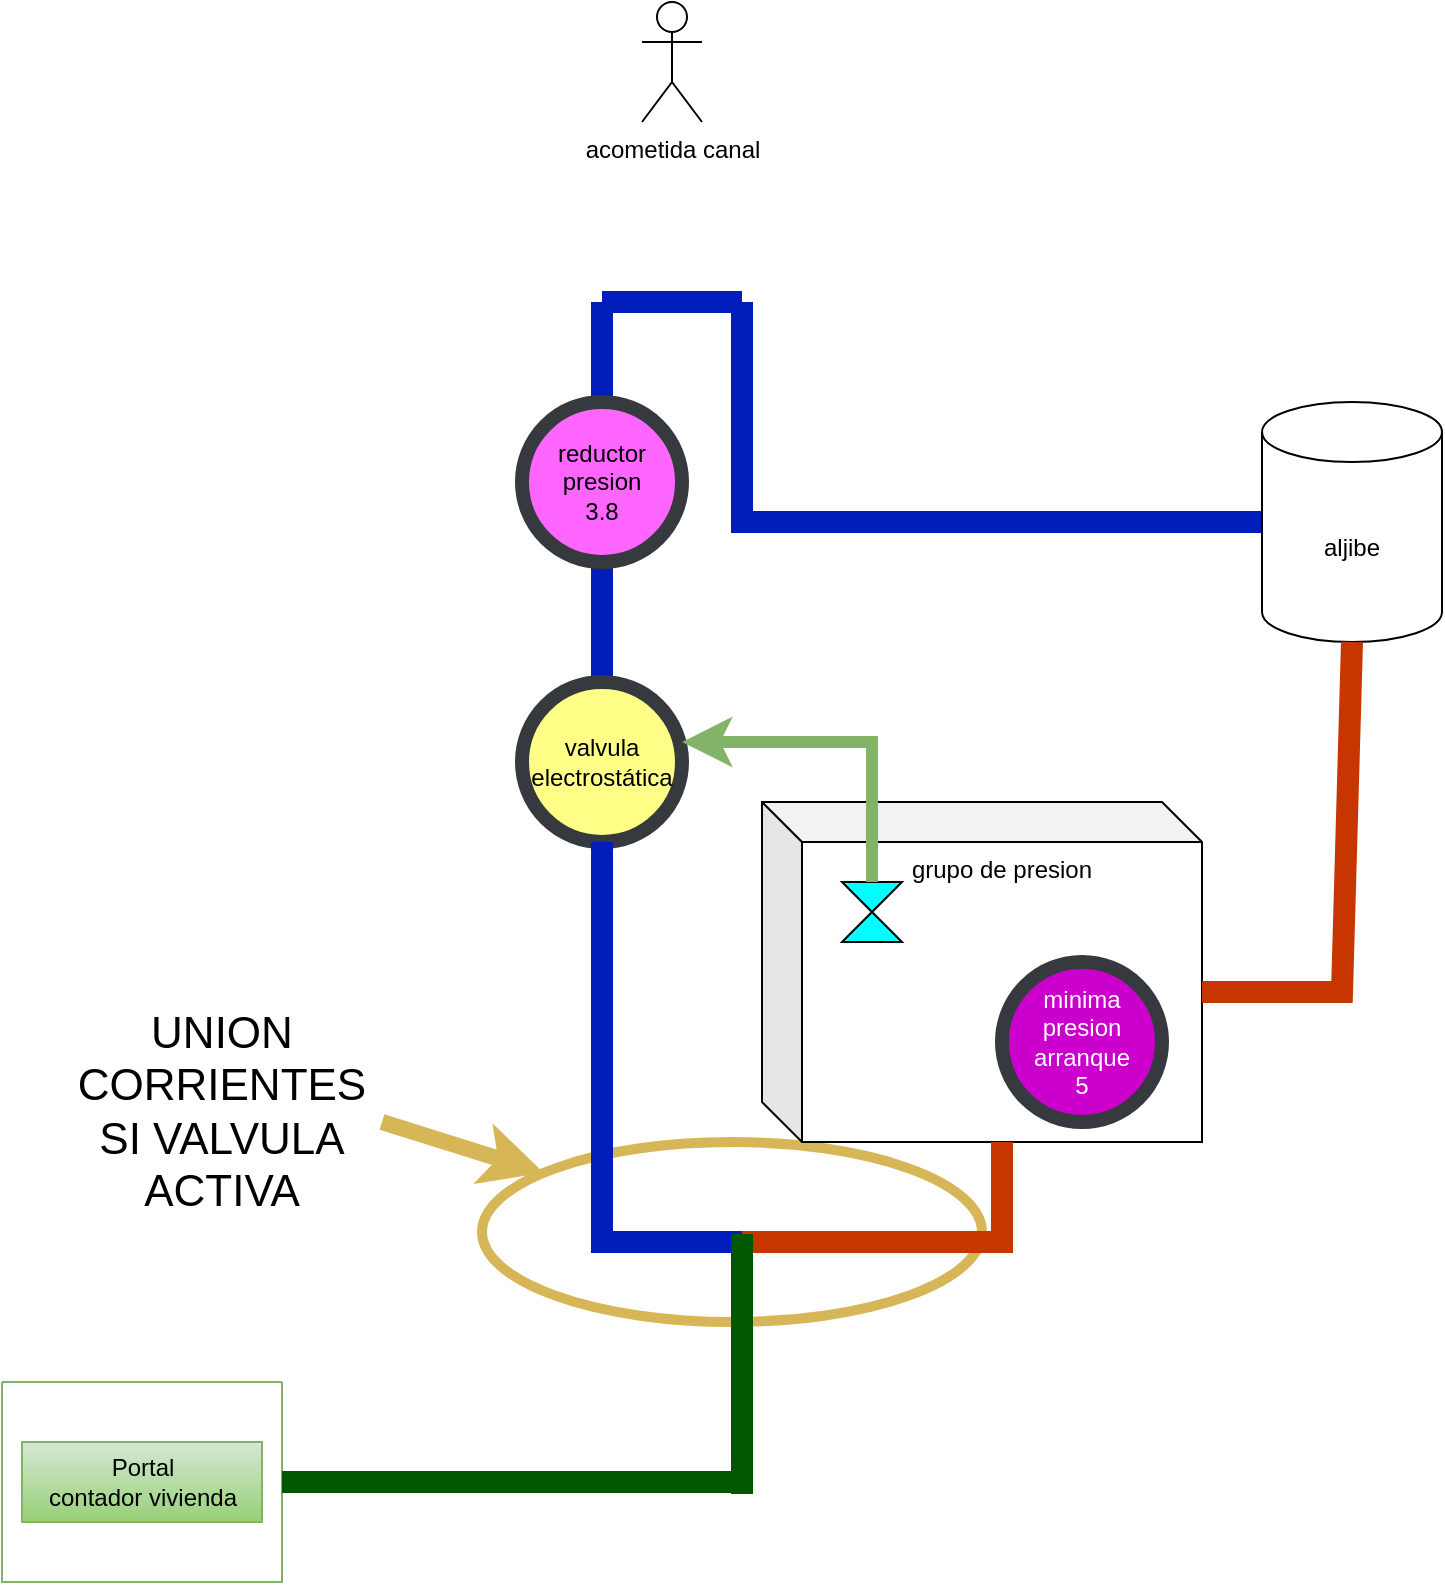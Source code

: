 <mxfile version="21.1.8" type="github">
  <diagram name="Página-1" id="f70GAZWOEkdoJ8vqmtTh">
    <mxGraphModel dx="1434" dy="764" grid="1" gridSize="10" guides="1" tooltips="1" connect="1" arrows="1" fold="1" page="1" pageScale="1" pageWidth="827" pageHeight="1169" math="0" shadow="0">
      <root>
        <mxCell id="0" />
        <mxCell id="1" parent="0" />
        <mxCell id="2pclpQiGbLNcuhrag6q6-33" value="" style="ellipse;whiteSpace=wrap;html=1;fillColor=none;strokeColor=#d6b656;strokeWidth=5;gradientColor=#ffd966;" parent="1" vertex="1">
          <mxGeometry x="330" y="620" width="250" height="90" as="geometry" />
        </mxCell>
        <mxCell id="2pclpQiGbLNcuhrag6q6-1" value="" style="endArrow=none;html=1;rounded=0;strokeWidth=11;fillColor=#0050ef;strokeColor=#001DBC;exitX=0.5;exitY=0;exitDx=0;exitDy=0;entryX=0.5;entryY=1;entryDx=0;entryDy=0;" parent="1" edge="1" target="6dBVptVX1iW7L6WTycLs-11" source="2pclpQiGbLNcuhrag6q6-4">
          <mxGeometry width="50" height="50" relative="1" as="geometry">
            <mxPoint x="400" y="375" as="sourcePoint" />
            <mxPoint x="380" y="330" as="targetPoint" />
          </mxGeometry>
        </mxCell>
        <mxCell id="2pclpQiGbLNcuhrag6q6-2" value="" style="endArrow=none;html=1;rounded=0;strokeWidth=11;exitX=0.5;exitY=0;exitDx=0;exitDy=0;fillColor=#0050ef;strokeColor=#001DBC;targetPerimeterSpacing=11;" parent="1" source="6dBVptVX1iW7L6WTycLs-11" edge="1">
          <mxGeometry width="50" height="50" relative="1" as="geometry">
            <mxPoint x="390" y="360" as="sourcePoint" />
            <mxPoint x="390" y="200" as="targetPoint" />
          </mxGeometry>
        </mxCell>
        <mxCell id="2pclpQiGbLNcuhrag6q6-3" value="" style="endArrow=none;html=1;rounded=0;strokeWidth=11;fillColor=#0050ef;strokeColor=#001DBC;exitX=0;exitY=0.5;exitDx=0;exitDy=0;exitPerimeter=0;" parent="1" edge="1" source="2pclpQiGbLNcuhrag6q6-8">
          <mxGeometry width="50" height="50" relative="1" as="geometry">
            <mxPoint x="460" y="310" as="sourcePoint" />
            <mxPoint x="460" y="200" as="targetPoint" />
            <Array as="points">
              <mxPoint x="460" y="310" />
            </Array>
          </mxGeometry>
        </mxCell>
        <mxCell id="2pclpQiGbLNcuhrag6q6-4" value="valvula electrostática" style="ellipse;whiteSpace=wrap;html=1;fillColor=#ffff88;strokeColor=#36393d;strokeWidth=7;" parent="1" vertex="1">
          <mxGeometry x="350" y="390" width="80" height="80" as="geometry" />
        </mxCell>
        <mxCell id="2pclpQiGbLNcuhrag6q6-8" value="aljibe" style="shape=cylinder3;whiteSpace=wrap;html=1;boundedLbl=1;backgroundOutline=1;size=15;" parent="1" vertex="1">
          <mxGeometry x="720" y="250" width="90" height="120" as="geometry" />
        </mxCell>
        <mxCell id="2pclpQiGbLNcuhrag6q6-10" value="grupo de presion" style="shape=cube;whiteSpace=wrap;html=1;boundedLbl=1;backgroundOutline=1;darkOpacity=0.05;darkOpacity2=0.1;verticalAlign=top;" parent="1" vertex="1">
          <mxGeometry x="470" y="450" width="220" height="170" as="geometry" />
        </mxCell>
        <mxCell id="2pclpQiGbLNcuhrag6q6-12" value="acometida canal&lt;br&gt;" style="shape=umlActor;verticalLabelPosition=bottom;verticalAlign=top;html=1;outlineConnect=0;" parent="1" vertex="1">
          <mxGeometry x="410" y="50" width="30" height="60" as="geometry" />
        </mxCell>
        <mxCell id="2pclpQiGbLNcuhrag6q6-16" value="" style="endArrow=none;html=1;rounded=0;strokeWidth=11;fillColor=#fa6800;strokeColor=#C73500;entryX=0.5;entryY=1;entryDx=0;entryDy=0;entryPerimeter=0;exitX=0;exitY=0;exitDx=220;exitDy=95;exitPerimeter=0;" parent="1" target="2pclpQiGbLNcuhrag6q6-8" edge="1" source="2pclpQiGbLNcuhrag6q6-10">
          <mxGeometry width="50" height="50" relative="1" as="geometry">
            <mxPoint x="680" y="500" as="sourcePoint" />
            <mxPoint x="410" y="690" as="targetPoint" />
            <Array as="points">
              <mxPoint x="760" y="545" />
            </Array>
          </mxGeometry>
        </mxCell>
        <mxCell id="2pclpQiGbLNcuhrag6q6-20" value="" style="endArrow=none;html=1;rounded=0;strokeWidth=11;entryX=0.5;entryY=1;entryDx=0;entryDy=0;fillColor=#0050ef;strokeColor=#001DBC;" parent="1" target="2pclpQiGbLNcuhrag6q6-4" edge="1">
          <mxGeometry width="50" height="50" relative="1" as="geometry">
            <mxPoint x="460" y="670" as="sourcePoint" />
            <mxPoint x="389.5" y="515" as="targetPoint" />
            <Array as="points">
              <mxPoint x="390" y="670" />
            </Array>
          </mxGeometry>
        </mxCell>
        <mxCell id="2pclpQiGbLNcuhrag6q6-25" value="" style="endArrow=none;html=1;rounded=0;strokeWidth=11;fillColor=#fa6800;strokeColor=#C73500;entryX=0;entryY=0;entryDx=120;entryDy=170;entryPerimeter=0;" parent="1" edge="1" target="2pclpQiGbLNcuhrag6q6-10">
          <mxGeometry width="50" height="50" relative="1" as="geometry">
            <mxPoint x="460" y="670" as="sourcePoint" />
            <mxPoint x="544.92" y="630.96" as="targetPoint" />
            <Array as="points">
              <mxPoint x="590" y="670" />
            </Array>
          </mxGeometry>
        </mxCell>
        <mxCell id="2pclpQiGbLNcuhrag6q6-26" value="" style="endArrow=none;html=1;rounded=0;strokeWidth=11;fillColor=#008a00;strokeColor=#005700;" parent="1" edge="1">
          <mxGeometry width="50" height="50" relative="1" as="geometry">
            <mxPoint x="460" y="796" as="sourcePoint" />
            <mxPoint x="460" y="666" as="targetPoint" />
          </mxGeometry>
        </mxCell>
        <mxCell id="2pclpQiGbLNcuhrag6q6-27" value="" style="swimlane;startSize=0;fillColor=#d5e8d4;gradientColor=#97d077;strokeColor=#82b366;" parent="1" vertex="1">
          <mxGeometry x="90" y="740" width="140" height="100" as="geometry" />
        </mxCell>
        <mxCell id="2pclpQiGbLNcuhrag6q6-29" value="Portal&lt;br&gt;contador vivienda" style="text;html=1;align=center;verticalAlign=middle;resizable=0;points=[];autosize=1;strokeColor=#82b366;fillColor=#d5e8d4;gradientColor=#97d077;" parent="2pclpQiGbLNcuhrag6q6-27" vertex="1">
          <mxGeometry x="10" y="30" width="120" height="40" as="geometry" />
        </mxCell>
        <mxCell id="2pclpQiGbLNcuhrag6q6-28" value="" style="endArrow=none;html=1;rounded=0;strokeWidth=11;fillColor=#008a00;strokeColor=#005700;entryX=1;entryY=0.5;entryDx=0;entryDy=0;" parent="1" target="2pclpQiGbLNcuhrag6q6-27" edge="1">
          <mxGeometry width="50" height="50" relative="1" as="geometry">
            <mxPoint x="460" y="790" as="sourcePoint" />
            <mxPoint x="260" y="790" as="targetPoint" />
            <Array as="points">
              <mxPoint x="410" y="790" />
            </Array>
          </mxGeometry>
        </mxCell>
        <mxCell id="2pclpQiGbLNcuhrag6q6-30" value="" style="endArrow=none;html=1;rounded=0;strokeWidth=11;fillColor=#0050ef;strokeColor=#001DBC;" parent="1" edge="1">
          <mxGeometry width="50" height="50" relative="1" as="geometry">
            <mxPoint x="460" y="200" as="sourcePoint" />
            <mxPoint x="390" y="200" as="targetPoint" />
          </mxGeometry>
        </mxCell>
        <mxCell id="2pclpQiGbLNcuhrag6q6-34" value="" style="endArrow=classic;html=1;rounded=0;strokeWidth=8;fillColor=#fff2cc;gradientColor=#ffd966;strokeColor=#d6b656;" parent="1" target="2pclpQiGbLNcuhrag6q6-33" edge="1">
          <mxGeometry width="50" height="50" relative="1" as="geometry">
            <mxPoint x="280" y="610" as="sourcePoint" />
            <mxPoint x="350" y="640" as="targetPoint" />
          </mxGeometry>
        </mxCell>
        <mxCell id="2pclpQiGbLNcuhrag6q6-40" value="UNION CORRIENTES&lt;br&gt;SI VALVULA ACTIVA" style="text;html=1;strokeColor=none;fillColor=none;align=center;verticalAlign=middle;whiteSpace=wrap;rounded=0;fontSize=22;" parent="1" vertex="1">
          <mxGeometry x="170" y="590.0" width="60" height="30" as="geometry" />
        </mxCell>
        <mxCell id="6dBVptVX1iW7L6WTycLs-4" value="" style="shape=collate;whiteSpace=wrap;html=1;fillColor=#00FFFF;" vertex="1" parent="1">
          <mxGeometry x="510" y="490" width="30" height="30" as="geometry" />
        </mxCell>
        <mxCell id="6dBVptVX1iW7L6WTycLs-11" value="reductor presion&lt;br&gt;3.8" style="ellipse;whiteSpace=wrap;html=1;fillColor=#FF66FF;strokeColor=#36393d;strokeWidth=7;" vertex="1" parent="1">
          <mxGeometry x="350" y="250" width="80" height="80" as="geometry" />
        </mxCell>
        <mxCell id="6dBVptVX1iW7L6WTycLs-13" value="minima presion arranque&lt;br&gt;5" style="ellipse;whiteSpace=wrap;html=1;fillColor=#CC00CC;strokeColor=#36393d;strokeWidth=7;fontColor=#FFFFFF;" vertex="1" parent="1">
          <mxGeometry x="590" y="530" width="80" height="80" as="geometry" />
        </mxCell>
        <mxCell id="2pclpQiGbLNcuhrag6q6-18" style="edgeStyle=orthogonalEdgeStyle;rounded=0;orthogonalLoop=1;jettySize=auto;html=1;fillColor=#d5e8d4;strokeColor=#82b366;strokeWidth=6;exitX=0.5;exitY=0;exitDx=0;exitDy=0;entryX=1;entryY=0.375;entryDx=0;entryDy=0;entryPerimeter=0;" parent="1" source="6dBVptVX1iW7L6WTycLs-4" target="2pclpQiGbLNcuhrag6q6-4" edge="1">
          <mxGeometry relative="1" as="geometry">
            <mxPoint x="539" y="400" as="sourcePoint" />
            <mxPoint x="530" y="360" as="targetPoint" />
          </mxGeometry>
        </mxCell>
      </root>
    </mxGraphModel>
  </diagram>
</mxfile>
